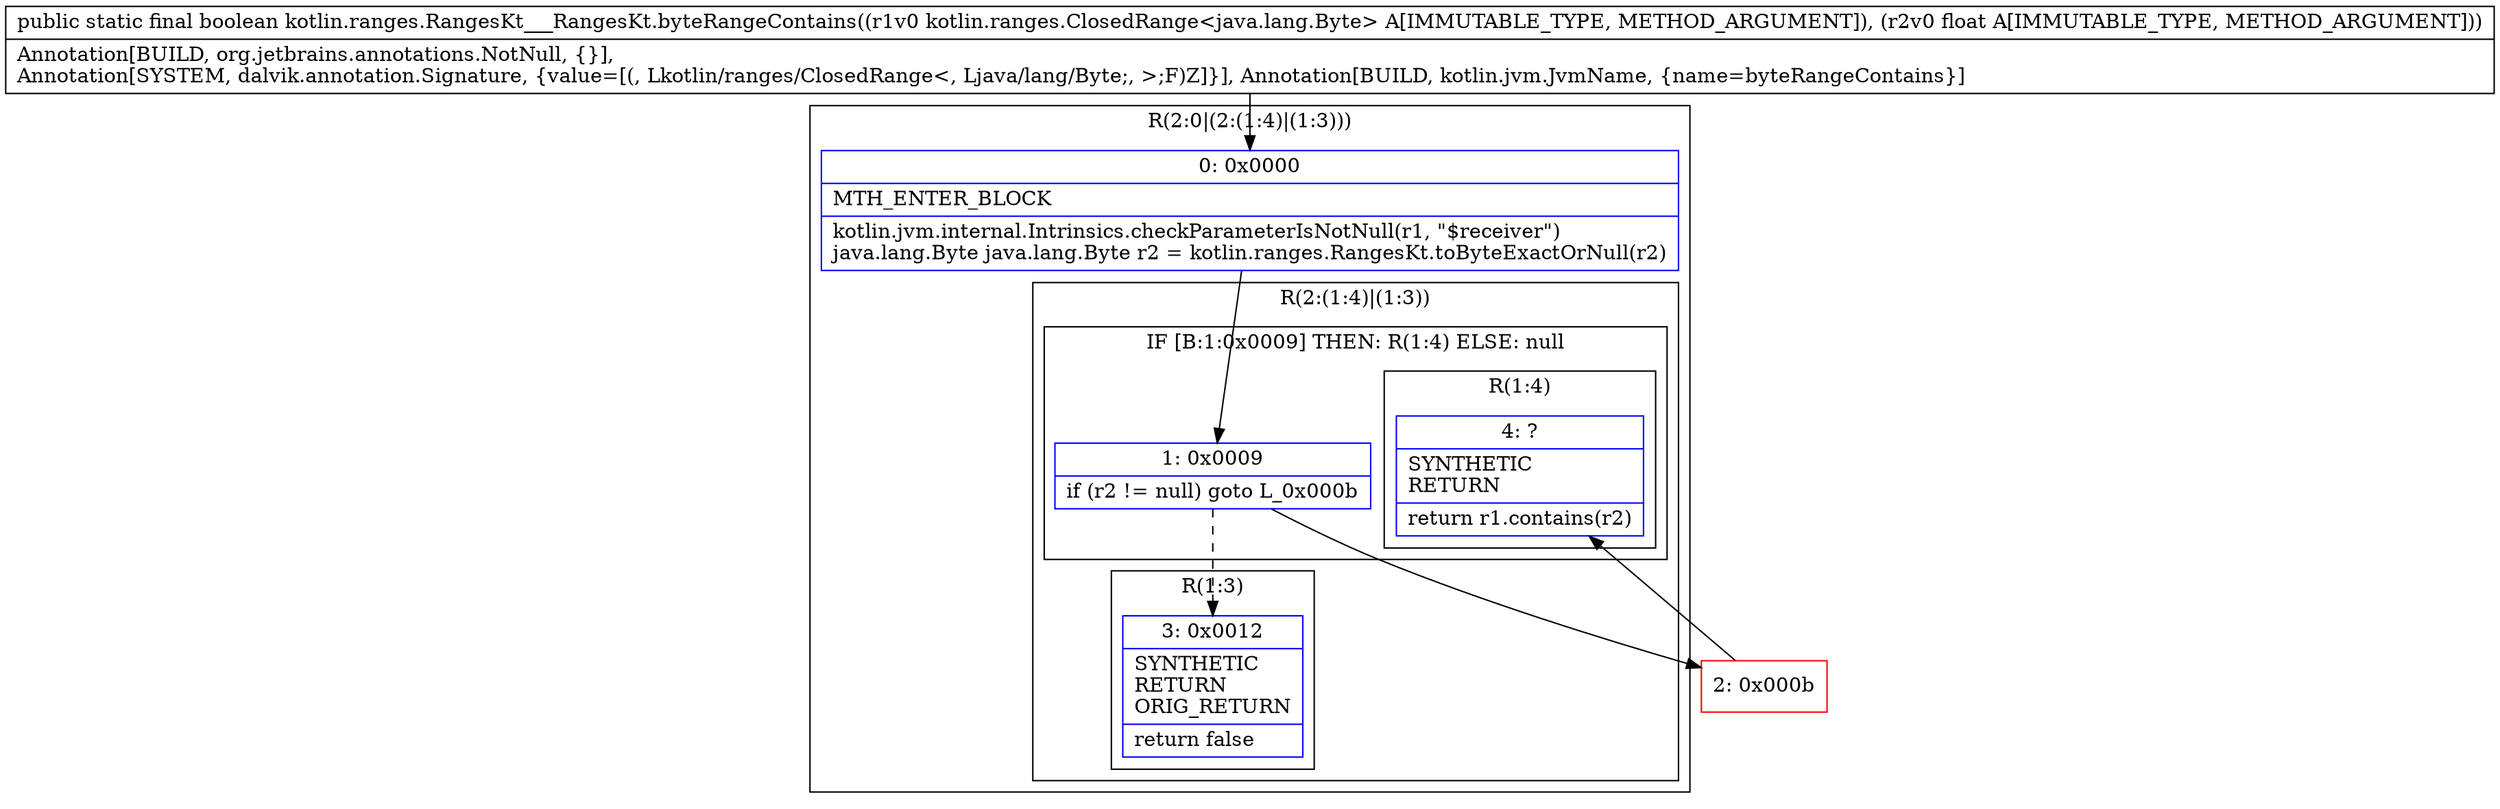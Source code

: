 digraph "CFG forkotlin.ranges.RangesKt___RangesKt.byteRangeContains(Lkotlin\/ranges\/ClosedRange;F)Z" {
subgraph cluster_Region_1552644545 {
label = "R(2:0|(2:(1:4)|(1:3)))";
node [shape=record,color=blue];
Node_0 [shape=record,label="{0\:\ 0x0000|MTH_ENTER_BLOCK\l|kotlin.jvm.internal.Intrinsics.checkParameterIsNotNull(r1, \"$receiver\")\ljava.lang.Byte java.lang.Byte r2 = kotlin.ranges.RangesKt.toByteExactOrNull(r2)\l}"];
subgraph cluster_Region_2092045509 {
label = "R(2:(1:4)|(1:3))";
node [shape=record,color=blue];
subgraph cluster_IfRegion_743334988 {
label = "IF [B:1:0x0009] THEN: R(1:4) ELSE: null";
node [shape=record,color=blue];
Node_1 [shape=record,label="{1\:\ 0x0009|if (r2 != null) goto L_0x000b\l}"];
subgraph cluster_Region_1459554279 {
label = "R(1:4)";
node [shape=record,color=blue];
Node_4 [shape=record,label="{4\:\ ?|SYNTHETIC\lRETURN\l|return r1.contains(r2)\l}"];
}
}
subgraph cluster_Region_56182078 {
label = "R(1:3)";
node [shape=record,color=blue];
Node_3 [shape=record,label="{3\:\ 0x0012|SYNTHETIC\lRETURN\lORIG_RETURN\l|return false\l}"];
}
}
}
Node_2 [shape=record,color=red,label="{2\:\ 0x000b}"];
MethodNode[shape=record,label="{public static final boolean kotlin.ranges.RangesKt___RangesKt.byteRangeContains((r1v0 kotlin.ranges.ClosedRange\<java.lang.Byte\> A[IMMUTABLE_TYPE, METHOD_ARGUMENT]), (r2v0 float A[IMMUTABLE_TYPE, METHOD_ARGUMENT]))  | Annotation[BUILD, org.jetbrains.annotations.NotNull, \{\}], \lAnnotation[SYSTEM, dalvik.annotation.Signature, \{value=[(, Lkotlin\/ranges\/ClosedRange\<, Ljava\/lang\/Byte;, \>;F)Z]\}], Annotation[BUILD, kotlin.jvm.JvmName, \{name=byteRangeContains\}]\l}"];
MethodNode -> Node_0;
Node_0 -> Node_1;
Node_1 -> Node_2;
Node_1 -> Node_3[style=dashed];
Node_2 -> Node_4;
}

